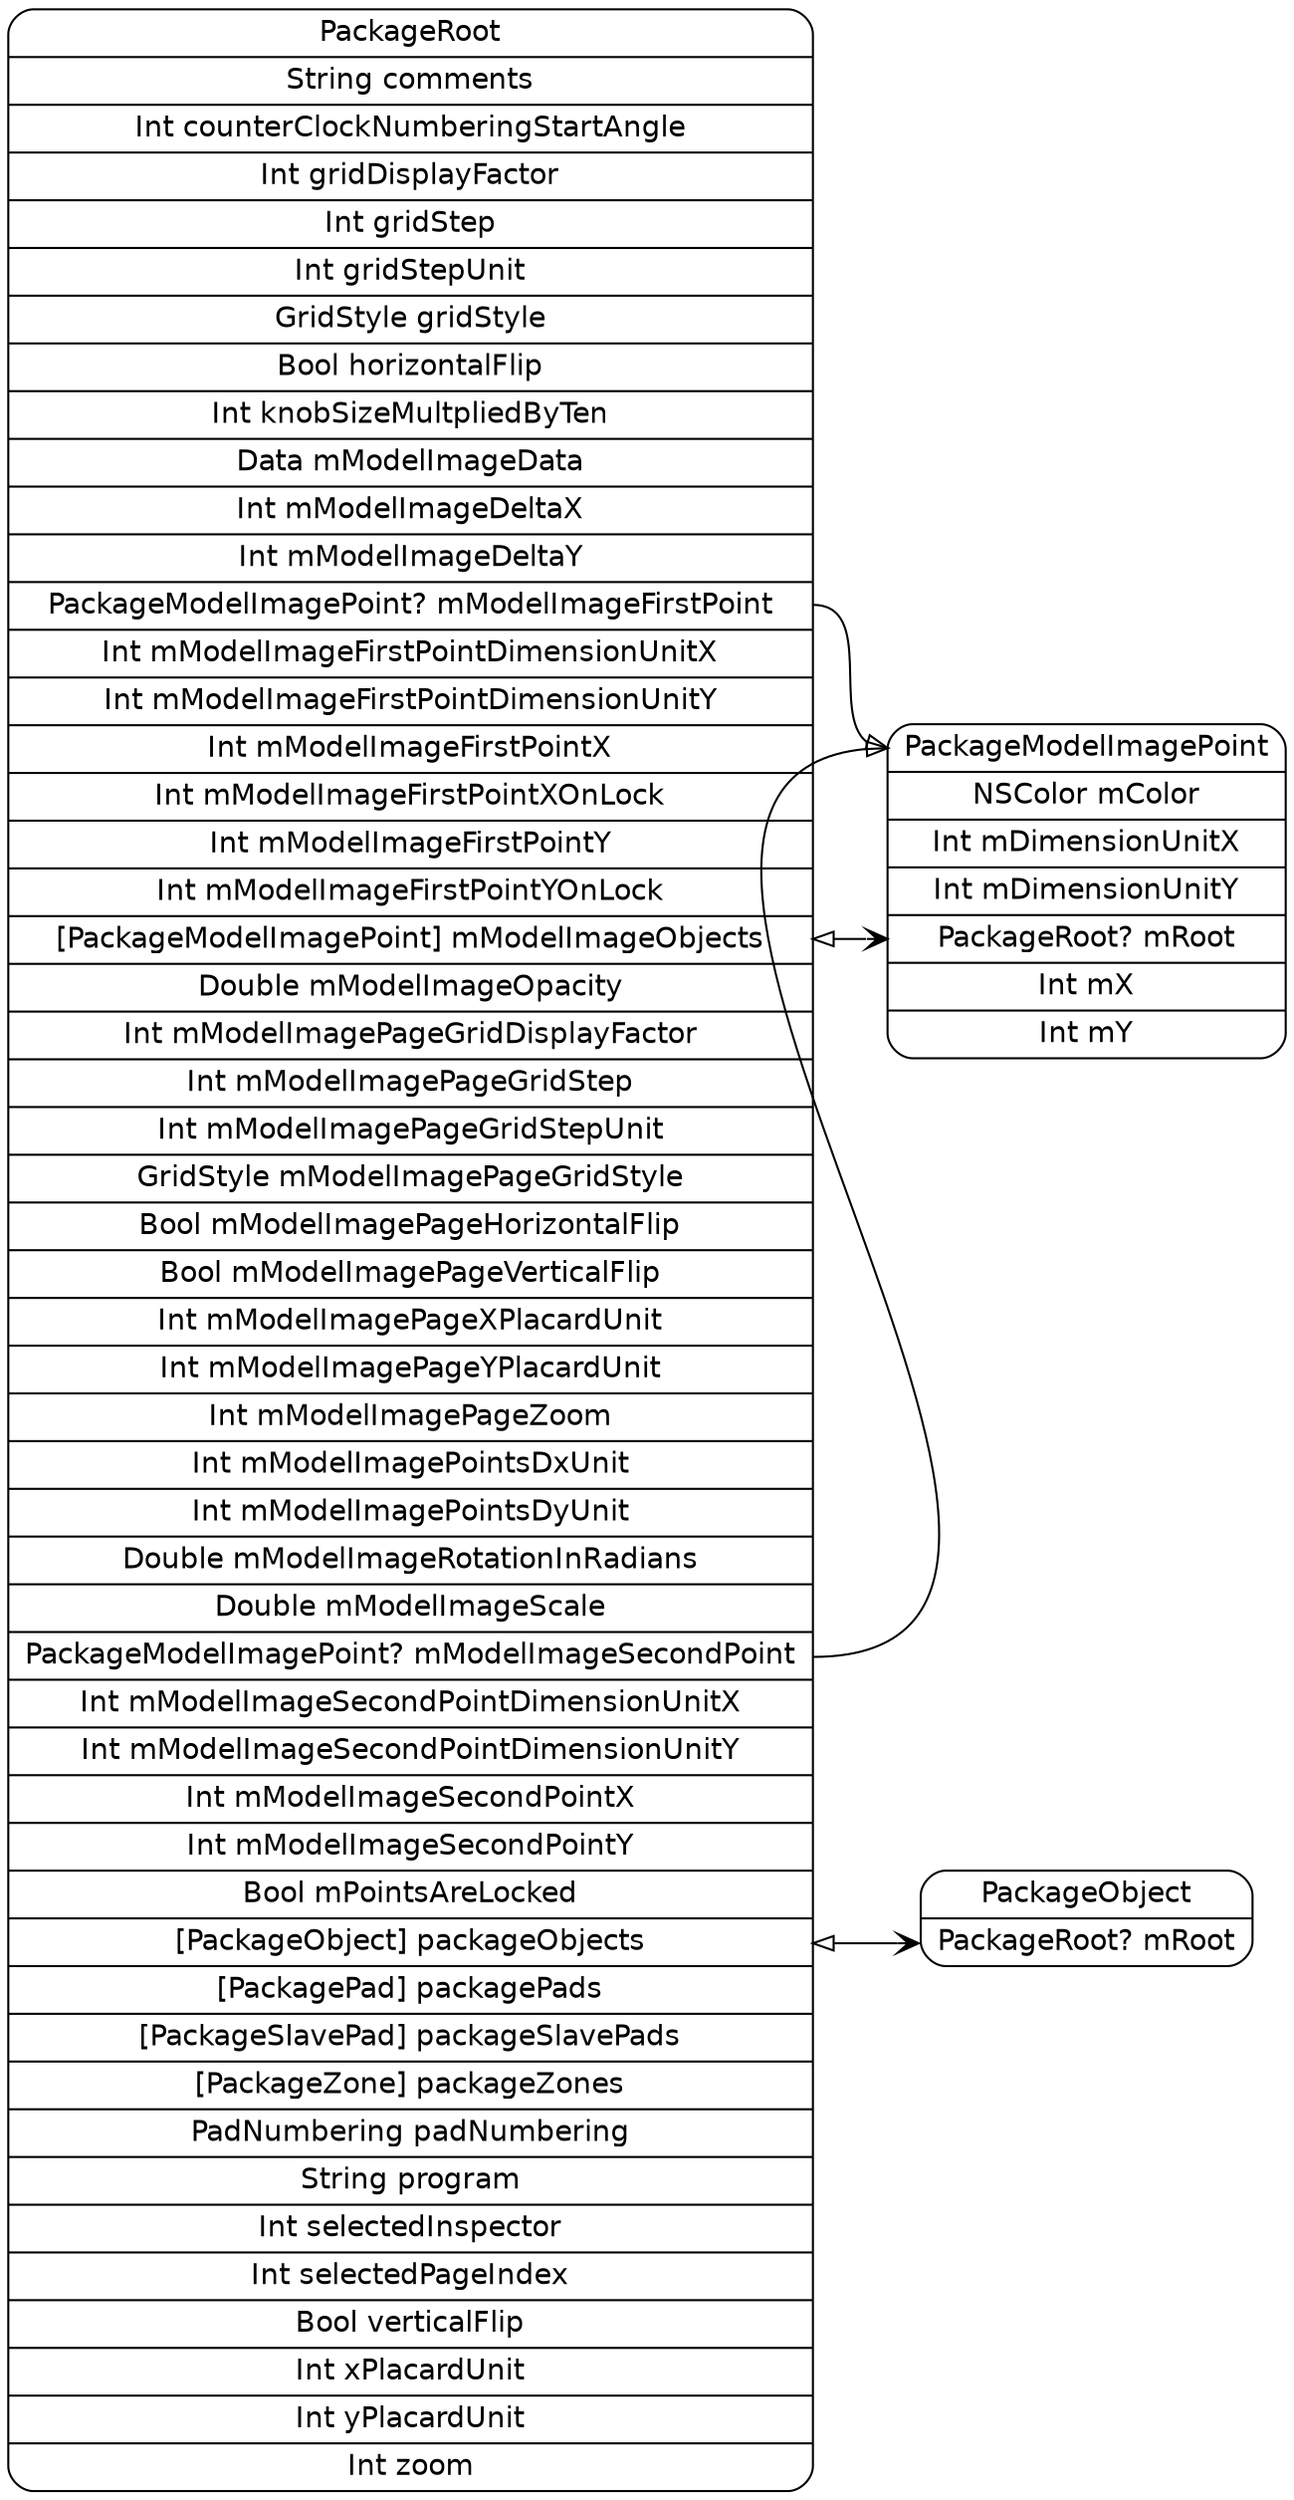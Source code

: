 digraph G {
  rankdir=LR ;
  node [shape=record fontname=helvetica style=rounded] ;
  PackageRoot[label="<PackageRoot>PackageRoot|String comments|Int counterClockNumberingStartAngle|Int gridDisplayFactor|Int gridStep|Int gridStepUnit|GridStyle gridStyle|Bool horizontalFlip|Int knobSizeMultpliedByTen|Data mModelImageData|Int mModelImageDeltaX|Int mModelImageDeltaY|<mModelImageFirstPoint>PackageModelImagePoint? mModelImageFirstPoint|Int mModelImageFirstPointDimensionUnitX|Int mModelImageFirstPointDimensionUnitY|Int mModelImageFirstPointX|Int mModelImageFirstPointXOnLock|Int mModelImageFirstPointY|Int mModelImageFirstPointYOnLock|<mModelImageObjects>[PackageModelImagePoint] mModelImageObjects|Double mModelImageOpacity|Int mModelImagePageGridDisplayFactor|Int mModelImagePageGridStep|Int mModelImagePageGridStepUnit|GridStyle mModelImagePageGridStyle|Bool mModelImagePageHorizontalFlip|Bool mModelImagePageVerticalFlip|Int mModelImagePageXPlacardUnit|Int mModelImagePageYPlacardUnit|Int mModelImagePageZoom|Int mModelImagePointsDxUnit|Int mModelImagePointsDyUnit|Double mModelImageRotationInRadians|Double mModelImageScale|<mModelImageSecondPoint>PackageModelImagePoint? mModelImageSecondPoint|Int mModelImageSecondPointDimensionUnitX|Int mModelImageSecondPointDimensionUnitY|Int mModelImageSecondPointX|Int mModelImageSecondPointY|Bool mPointsAreLocked|<packageObjects>[PackageObject] packageObjects|<packagePads>[PackagePad] packagePads|<packageSlavePads>[PackageSlavePad] packageSlavePads|<packageZones>[PackageZone] packageZones|PadNumbering padNumbering|String program|Int selectedInspector|Int selectedPageIndex|Bool verticalFlip|Int xPlacardUnit|Int yPlacardUnit|Int zoom"] ;
  PackageObject[label="<PackageObject>PackageObject|<mRoot>PackageRoot? mRoot"] ;
  PackageModelImagePoint[label="<PackageModelImagePoint>PackageModelImagePoint|NSColor mColor|Int mDimensionUnitX|Int mDimensionUnitY|<mRoot>PackageRoot? mRoot|Int mX|Int mY"] ;
  PackageRoot:mModelImageFirstPoint -> PackageModelImagePoint:PackageModelImagePoint [dir=both arrowtail=none arrowhead=onormal] ;
  PackageRoot:mModelImageObjects -> PackageModelImagePoint:mRoot [dir=both arrowtail=onormal arrowhead=vee] ;
  PackageRoot:mModelImageSecondPoint -> PackageModelImagePoint:PackageModelImagePoint [dir=both arrowtail=none arrowhead=onormal] ;
  PackageRoot:packageObjects -> PackageObject:mRoot [dir=both arrowtail=onormal arrowhead=vee] ;
}
